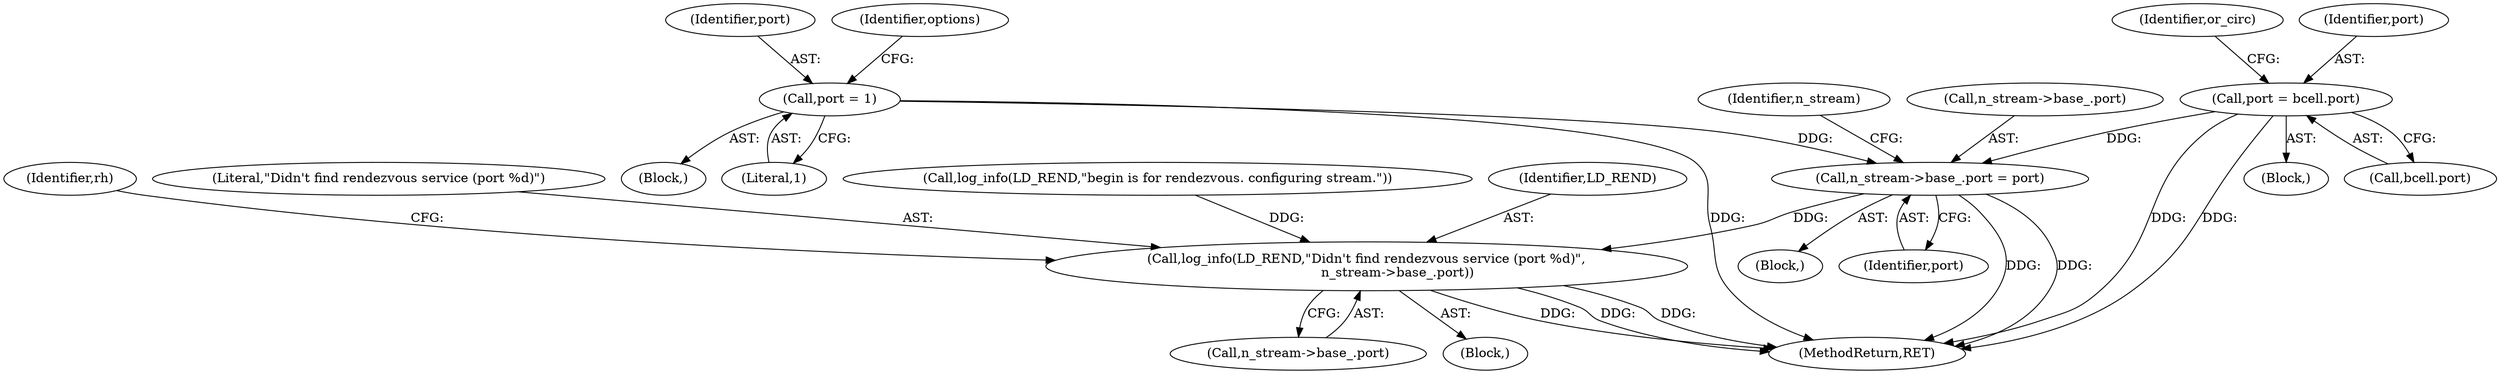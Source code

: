 digraph "0_tor_79b59a2dfcb68897ee89d98587d09e55f07e68d7@pointer" {
"1000443" [label="(Call,n_stream->base_.port = port)"];
"1000356" [label="(Call,port = 1)"];
"1000246" [label="(Call,port = bcell.port)"];
"1000514" [label="(Call,log_info(LD_REND,\"Didn't find rendezvous service (port %d)\",\n               n_stream->base_.port))"];
"1000514" [label="(Call,log_info(LD_REND,\"Didn't find rendezvous service (port %d)\",\n               n_stream->base_.port))"];
"1000697" [label="(MethodReturn,RET)"];
"1000317" [label="(Block,)"];
"1000124" [label="(Block,)"];
"1000444" [label="(Call,n_stream->base_.port)"];
"1000515" [label="(Identifier,LD_REND)"];
"1000246" [label="(Call,port = bcell.port)"];
"1000449" [label="(Identifier,port)"];
"1000240" [label="(Block,)"];
"1000253" [label="(Identifier,or_circ)"];
"1000524" [label="(Identifier,rh)"];
"1000356" [label="(Call,port = 1)"];
"1000247" [label="(Identifier,port)"];
"1000516" [label="(Literal,\"Didn't find rendezvous service (port %d)\")"];
"1000517" [label="(Call,n_stream->base_.port)"];
"1000513" [label="(Block,)"];
"1000248" [label="(Call,bcell.port)"];
"1000452" [label="(Identifier,n_stream)"];
"1000357" [label="(Identifier,port)"];
"1000472" [label="(Call,log_info(LD_REND,\"begin is for rendezvous. configuring stream.\"))"];
"1000443" [label="(Call,n_stream->base_.port = port)"];
"1000358" [label="(Literal,1)"];
"1000381" [label="(Identifier,options)"];
"1000443" -> "1000124"  [label="AST: "];
"1000443" -> "1000449"  [label="CFG: "];
"1000444" -> "1000443"  [label="AST: "];
"1000449" -> "1000443"  [label="AST: "];
"1000452" -> "1000443"  [label="CFG: "];
"1000443" -> "1000697"  [label="DDG: "];
"1000443" -> "1000697"  [label="DDG: "];
"1000356" -> "1000443"  [label="DDG: "];
"1000246" -> "1000443"  [label="DDG: "];
"1000443" -> "1000514"  [label="DDG: "];
"1000356" -> "1000317"  [label="AST: "];
"1000356" -> "1000358"  [label="CFG: "];
"1000357" -> "1000356"  [label="AST: "];
"1000358" -> "1000356"  [label="AST: "];
"1000381" -> "1000356"  [label="CFG: "];
"1000356" -> "1000697"  [label="DDG: "];
"1000246" -> "1000240"  [label="AST: "];
"1000246" -> "1000248"  [label="CFG: "];
"1000247" -> "1000246"  [label="AST: "];
"1000248" -> "1000246"  [label="AST: "];
"1000253" -> "1000246"  [label="CFG: "];
"1000246" -> "1000697"  [label="DDG: "];
"1000246" -> "1000697"  [label="DDG: "];
"1000514" -> "1000513"  [label="AST: "];
"1000514" -> "1000517"  [label="CFG: "];
"1000515" -> "1000514"  [label="AST: "];
"1000516" -> "1000514"  [label="AST: "];
"1000517" -> "1000514"  [label="AST: "];
"1000524" -> "1000514"  [label="CFG: "];
"1000514" -> "1000697"  [label="DDG: "];
"1000514" -> "1000697"  [label="DDG: "];
"1000514" -> "1000697"  [label="DDG: "];
"1000472" -> "1000514"  [label="DDG: "];
}
